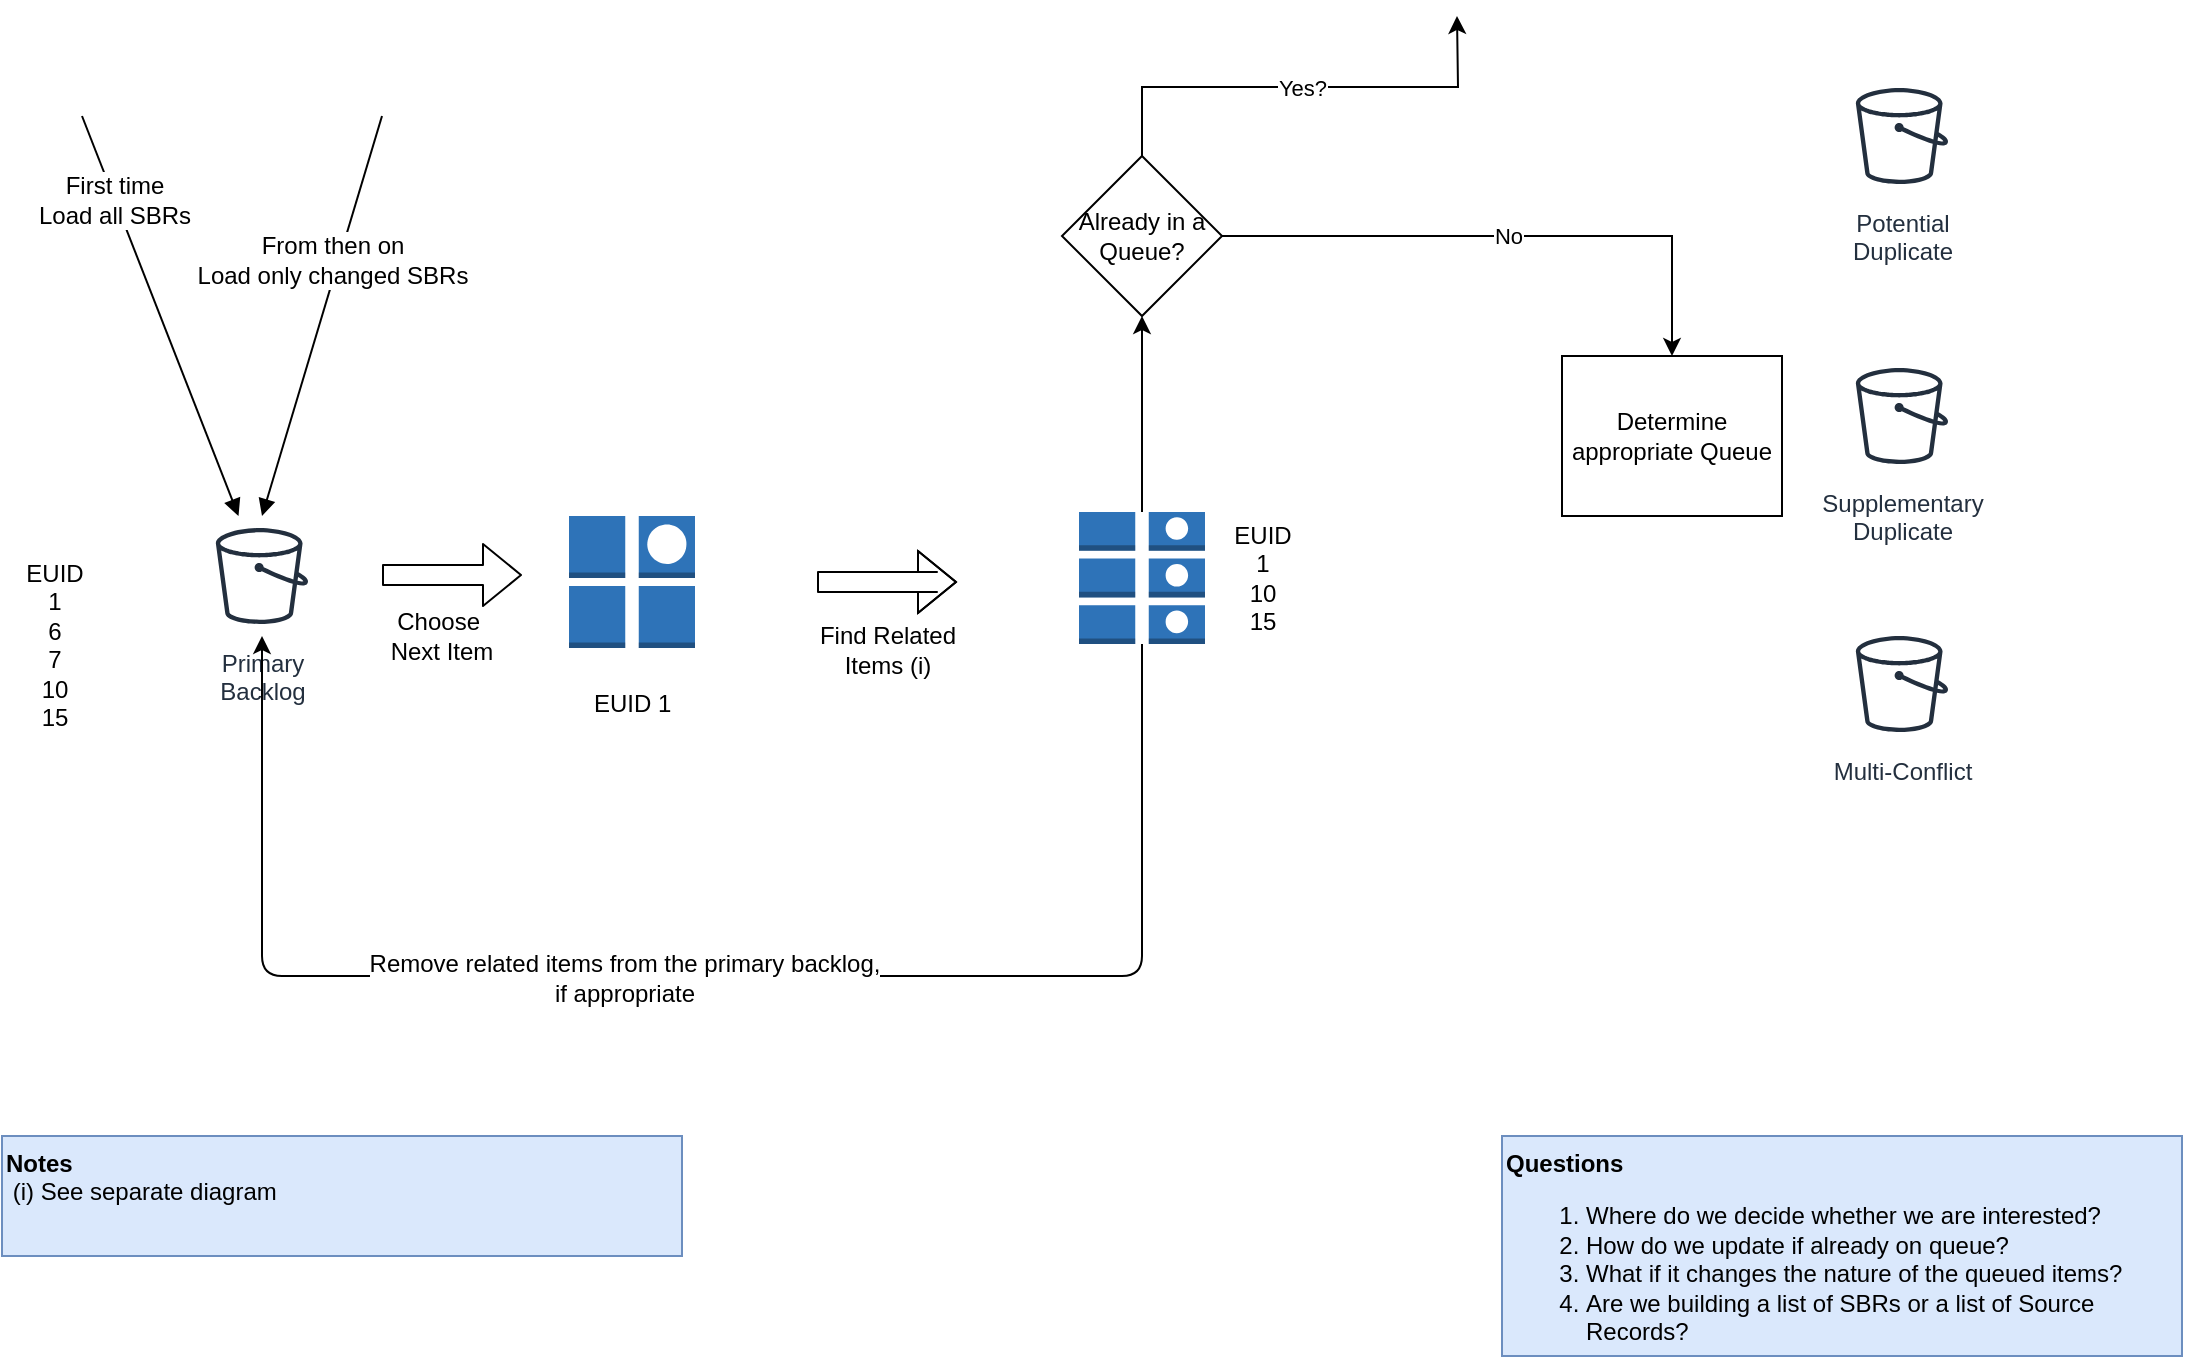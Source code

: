<mxfile version="10.7.5" type="github"><diagram id="MKFtqTAusx4i5F3IkzgX" name="Top Level"><mxGraphModel dx="1394" dy="804" grid="1" gridSize="10" guides="1" tooltips="1" connect="1" arrows="1" fold="1" page="1" pageScale="1" pageWidth="1169" pageHeight="827" math="0" shadow="0"><root><mxCell id="0"/><mxCell id="1" parent="0"/><mxCell id="J1ZBo05N-ftTVF57J8HD-1" value="Primary&lt;br&gt;Backlog" style="outlineConnect=0;fontColor=#232F3E;gradientColor=none;strokeColor=#232F3E;fillColor=#ffffff;dashed=0;verticalLabelPosition=bottom;verticalAlign=top;align=center;html=1;fontSize=12;fontStyle=0;aspect=fixed;shape=mxgraph.aws4.resourceIcon;resIcon=mxgraph.aws4.bucket;" parent="1" vertex="1"><mxGeometry x="140" y="380" width="60" height="60" as="geometry"/></mxCell><mxCell id="J1ZBo05N-ftTVF57J8HD-2" value="" style="endArrow=block;html=1;endFill=1;" parent="1" target="J1ZBo05N-ftTVF57J8HD-1" edge="1"><mxGeometry width="50" height="50" relative="1" as="geometry"><mxPoint x="80" y="180" as="sourcePoint"/><mxPoint x="190" y="480" as="targetPoint"/></mxGeometry></mxCell><mxCell id="J1ZBo05N-ftTVF57J8HD-3" value="First time&lt;br&gt;Load all SBRs&lt;br&gt;" style="text;html=1;resizable=0;points=[];align=center;verticalAlign=middle;labelBackgroundColor=#ffffff;" parent="J1ZBo05N-ftTVF57J8HD-2" vertex="1" connectable="0"><mxGeometry x="-0.585" y="-1" relative="1" as="geometry"><mxPoint as="offset"/></mxGeometry></mxCell><mxCell id="J1ZBo05N-ftTVF57J8HD-4" value="" style="endArrow=none;html=1;endFill=0;startArrow=block;startFill=1;" parent="1" edge="1"><mxGeometry width="50" height="50" relative="1" as="geometry"><mxPoint x="170" y="380" as="sourcePoint"/><mxPoint x="230" y="180" as="targetPoint"/></mxGeometry></mxCell><mxCell id="J1ZBo05N-ftTVF57J8HD-5" value="From then on&lt;br&gt;Load only changed SBRs&lt;br&gt;" style="text;html=1;resizable=0;points=[];align=center;verticalAlign=middle;labelBackgroundColor=#ffffff;" parent="J1ZBo05N-ftTVF57J8HD-4" vertex="1" connectable="0"><mxGeometry x="0.273" y="4" relative="1" as="geometry"><mxPoint as="offset"/></mxGeometry></mxCell><mxCell id="J1ZBo05N-ftTVF57J8HD-6" value="EUID&lt;br&gt;1&lt;br&gt;6&lt;br&gt;7&lt;br&gt;10&lt;br&gt;15&lt;br&gt;" style="text;html=1;resizable=0;points=[];autosize=1;align=center;verticalAlign=top;spacingTop=-4;" parent="1" vertex="1"><mxGeometry x="46" y="399" width="40" height="90" as="geometry"/></mxCell><mxCell id="J1ZBo05N-ftTVF57J8HD-11" value="" style="shape=flexArrow;endArrow=classic;html=1;" parent="1" edge="1"><mxGeometry width="50" height="50" relative="1" as="geometry"><mxPoint x="447.5" y="413" as="sourcePoint"/><mxPoint x="517.5" y="413" as="targetPoint"/><Array as="points"><mxPoint x="507.5" y="413"/></Array></mxGeometry></mxCell><mxCell id="J1ZBo05N-ftTVF57J8HD-12" value="Choose&amp;nbsp;&lt;br&gt;Next Item&lt;br&gt;" style="text;html=1;strokeColor=none;fillColor=none;align=center;verticalAlign=middle;whiteSpace=wrap;rounded=0;" parent="1" vertex="1"><mxGeometry x="230" y="430" width="60" height="20" as="geometry"/></mxCell><mxCell id="J1ZBo05N-ftTVF57J8HD-14" value="" style="shape=flexArrow;endArrow=classic;html=1;" parent="1" edge="1"><mxGeometry width="50" height="50" relative="1" as="geometry"><mxPoint x="230" y="409.5" as="sourcePoint"/><mxPoint x="300" y="409.5" as="targetPoint"/></mxGeometry></mxCell><mxCell id="J1ZBo05N-ftTVF57J8HD-15" value="Find Related Items (i)&lt;br&gt;" style="text;html=1;strokeColor=none;fillColor=none;align=center;verticalAlign=middle;whiteSpace=wrap;rounded=0;" parent="1" vertex="1"><mxGeometry x="442.5" y="434" width="80" height="26" as="geometry"/></mxCell><mxCell id="J1ZBo05N-ftTVF57J8HD-21" value="" style="outlineConnect=0;dashed=0;verticalLabelPosition=bottom;verticalAlign=top;align=center;html=1;shape=mxgraph.aws3.item;fillColor=#2E73B8;gradientColor=none;" parent="1" vertex="1"><mxGeometry x="323.5" y="380" width="63" height="66" as="geometry"/></mxCell><mxCell id="J1ZBo05N-ftTVF57J8HD-37" style="edgeStyle=orthogonalEdgeStyle;rounded=0;orthogonalLoop=1;jettySize=auto;html=1;exitX=0.5;exitY=0;exitDx=0;exitDy=0;exitPerimeter=0;entryX=0.5;entryY=1;entryDx=0;entryDy=0;" parent="1" source="J1ZBo05N-ftTVF57J8HD-22" target="J1ZBo05N-ftTVF57J8HD-23" edge="1"><mxGeometry relative="1" as="geometry"><Array as="points"><mxPoint x="610.5" y="280"/></Array></mxGeometry></mxCell><mxCell id="J1ZBo05N-ftTVF57J8HD-22" value="" style="outlineConnect=0;dashed=0;verticalLabelPosition=bottom;verticalAlign=top;align=center;html=1;shape=mxgraph.aws3.items;fillColor=#2E73B8;gradientColor=none;" parent="1" vertex="1"><mxGeometry x="578.5" y="378" width="63" height="66" as="geometry"/></mxCell><mxCell id="J1ZBo05N-ftTVF57J8HD-36" value="No" style="edgeStyle=orthogonalEdgeStyle;rounded=0;orthogonalLoop=1;jettySize=auto;html=1;exitX=1;exitY=0.5;exitDx=0;exitDy=0;entryX=0.5;entryY=0;entryDx=0;entryDy=0;" parent="1" source="J1ZBo05N-ftTVF57J8HD-23" target="J1ZBo05N-ftTVF57J8HD-35" edge="1"><mxGeometry relative="1" as="geometry"/></mxCell><mxCell id="J1ZBo05N-ftTVF57J8HD-38" value="Yes?" style="edgeStyle=orthogonalEdgeStyle;rounded=0;orthogonalLoop=1;jettySize=auto;html=1;exitX=0.5;exitY=0;exitDx=0;exitDy=0;" parent="1" source="J1ZBo05N-ftTVF57J8HD-23" edge="1"><mxGeometry relative="1" as="geometry"><mxPoint x="767.5" y="130" as="targetPoint"/></mxGeometry></mxCell><mxCell id="J1ZBo05N-ftTVF57J8HD-23" value="Already in a Queue?" style="rhombus;whiteSpace=wrap;html=1;" parent="1" vertex="1"><mxGeometry x="570" y="200" width="80" height="80" as="geometry"/></mxCell><mxCell id="J1ZBo05N-ftTVF57J8HD-24" value="Potential&lt;br&gt;Duplicate&lt;br&gt;" style="outlineConnect=0;fontColor=#232F3E;gradientColor=none;strokeColor=#232F3E;fillColor=#ffffff;dashed=0;verticalLabelPosition=bottom;verticalAlign=top;align=center;html=1;fontSize=12;fontStyle=0;aspect=fixed;shape=mxgraph.aws4.resourceIcon;resIcon=mxgraph.aws4.bucket;" parent="1" vertex="1"><mxGeometry x="960" y="160" width="60" height="60" as="geometry"/></mxCell><mxCell id="J1ZBo05N-ftTVF57J8HD-25" value="Supplementary &lt;br&gt;Duplicate" style="outlineConnect=0;fontColor=#232F3E;gradientColor=none;strokeColor=#232F3E;fillColor=#ffffff;dashed=0;verticalLabelPosition=bottom;verticalAlign=top;align=center;html=1;fontSize=12;fontStyle=0;aspect=fixed;shape=mxgraph.aws4.resourceIcon;resIcon=mxgraph.aws4.bucket;" parent="1" vertex="1"><mxGeometry x="960" y="300" width="60" height="60" as="geometry"/></mxCell><mxCell id="J1ZBo05N-ftTVF57J8HD-31" value="Multi-Conflict" style="outlineConnect=0;fontColor=#232F3E;gradientColor=none;strokeColor=#232F3E;fillColor=#ffffff;dashed=0;verticalLabelPosition=bottom;verticalAlign=top;align=center;html=1;fontSize=12;fontStyle=0;aspect=fixed;shape=mxgraph.aws4.resourceIcon;resIcon=mxgraph.aws4.bucket;" parent="1" vertex="1"><mxGeometry x="960" y="434" width="60" height="60" as="geometry"/></mxCell><mxCell id="J1ZBo05N-ftTVF57J8HD-35" value="Determine appropriate Queue" style="rounded=0;whiteSpace=wrap;html=1;" parent="1" vertex="1"><mxGeometry x="820" y="300" width="110" height="80" as="geometry"/></mxCell><mxCell id="J1ZBo05N-ftTVF57J8HD-40" value="&lt;div style=&quot;text-align: left&quot;&gt;&lt;div&gt;&lt;b&gt;Questions&lt;/b&gt;&lt;/div&gt;&lt;ol&gt;&lt;li&gt;&lt;span&gt;Where do we decide whether we are interested?&lt;/span&gt;&lt;/li&gt;&lt;li&gt;&lt;span&gt;How do we update if already on queue?&lt;/span&gt;&lt;/li&gt;&lt;li&gt;&lt;span&gt;What if it changes the nature of the queued items?&lt;/span&gt;&lt;/li&gt;&lt;li&gt;Are we building a list of SBRs or a list of Source Records?&lt;/li&gt;&lt;/ol&gt;&lt;/div&gt;" style="text;html=1;strokeColor=#6c8ebf;fillColor=#dae8fc;align=left;verticalAlign=top;whiteSpace=wrap;rounded=0;horizontal=1;" parent="1" vertex="1"><mxGeometry x="790" y="690" width="340" height="110" as="geometry"/></mxCell><mxCell id="J1ZBo05N-ftTVF57J8HD-41" value="" style="endArrow=classic;html=1;exitX=0.5;exitY=1;exitDx=0;exitDy=0;exitPerimeter=0;" parent="1" source="J1ZBo05N-ftTVF57J8HD-22" target="J1ZBo05N-ftTVF57J8HD-1" edge="1"><mxGeometry width="50" height="50" relative="1" as="geometry"><mxPoint x="50" y="870" as="sourcePoint"/><mxPoint x="100" y="820" as="targetPoint"/><Array as="points"><mxPoint x="610" y="610"/><mxPoint x="310" y="610"/><mxPoint x="170" y="610"/></Array></mxGeometry></mxCell><mxCell id="J1ZBo05N-ftTVF57J8HD-42" value="Remove related items from the primary backlog,&lt;br&gt;if appropriate" style="text;html=1;resizable=0;points=[];align=center;verticalAlign=middle;labelBackgroundColor=#ffffff;" parent="J1ZBo05N-ftTVF57J8HD-41" vertex="1" connectable="0"><mxGeometry x="0.097" y="1" relative="1" as="geometry"><mxPoint as="offset"/></mxGeometry></mxCell><mxCell id="J1ZBo05N-ftTVF57J8HD-43" value="EUID 1" style="text;html=1;resizable=0;points=[];autosize=1;align=left;verticalAlign=top;spacingTop=-4;" parent="1" vertex="1"><mxGeometry x="334" y="464" width="50" height="20" as="geometry"/></mxCell><mxCell id="J1ZBo05N-ftTVF57J8HD-44" value="EUID&lt;br&gt;1&lt;br&gt;10&lt;br&gt;15&lt;br&gt;" style="text;html=1;resizable=0;points=[];autosize=1;align=center;verticalAlign=top;spacingTop=-4;" parent="1" vertex="1"><mxGeometry x="650" y="380" width="40" height="60" as="geometry"/></mxCell><mxCell id="gufN4jeCMG-f7didGWoW-1" value="&lt;div style=&quot;text-align: left&quot;&gt;&lt;div&gt;&lt;b&gt;Notes&lt;/b&gt;&lt;/div&gt;&lt;div&gt;&amp;nbsp;(i) See separate diagram&lt;/div&gt;&lt;/div&gt;" style="text;html=1;strokeColor=#6c8ebf;fillColor=#dae8fc;align=left;verticalAlign=top;whiteSpace=wrap;rounded=0;horizontal=1;" vertex="1" parent="1"><mxGeometry x="40" y="690" width="340" height="60" as="geometry"/></mxCell></root></mxGraphModel></diagram><diagram id="mwrf5V4QjIhK9Cn-0L6o" name="Related Items"><mxGraphModel dx="1394" dy="804" grid="1" gridSize="10" guides="1" tooltips="1" connect="1" arrows="1" fold="1" page="1" pageScale="1" pageWidth="1169" pageHeight="827" math="0" shadow="0"><root><mxCell id="JNvQfgXuZfMiD53S-ibk-0"/><mxCell id="JNvQfgXuZfMiD53S-ibk-1" parent="JNvQfgXuZfMiD53S-ibk-0"/><mxCell id="xRd3v1z6HqSEPigJdWVG-0" value="Item &lt;br&gt;Backlog" style="outlineConnect=0;fontColor=#232F3E;gradientColor=none;strokeColor=#232F3E;fillColor=#ffffff;dashed=0;verticalLabelPosition=bottom;verticalAlign=top;align=center;html=1;fontSize=12;fontStyle=0;aspect=fixed;shape=mxgraph.aws4.resourceIcon;resIcon=mxgraph.aws4.bucket;" vertex="1" parent="JNvQfgXuZfMiD53S-ibk-1"><mxGeometry x="93" y="105" width="60" height="60" as="geometry"/></mxCell><mxCell id="xRd3v1z6HqSEPigJdWVG-1" value="Choose&amp;nbsp;&lt;br&gt;Next Item&lt;br&gt;" style="text;html=1;strokeColor=none;fillColor=none;align=center;verticalAlign=middle;whiteSpace=wrap;rounded=0;" vertex="1" parent="JNvQfgXuZfMiD53S-ibk-1"><mxGeometry x="183" y="155" width="60" height="20" as="geometry"/></mxCell><mxCell id="xRd3v1z6HqSEPigJdWVG-2" value="" style="shape=flexArrow;endArrow=classic;html=1;" edge="1" parent="JNvQfgXuZfMiD53S-ibk-1"><mxGeometry width="50" height="50" relative="1" as="geometry"><mxPoint x="183" y="134.5" as="sourcePoint"/><mxPoint x="253" y="134.5" as="targetPoint"/></mxGeometry></mxCell><mxCell id="xRd3v1z6HqSEPigJdWVG-3" value="" style="outlineConnect=0;dashed=0;verticalLabelPosition=bottom;verticalAlign=top;align=center;html=1;shape=mxgraph.aws3.item;fillColor=#2E73B8;gradientColor=none;" vertex="1" parent="JNvQfgXuZfMiD53S-ibk-1"><mxGeometry x="276.5" y="105" width="63" height="66" as="geometry"/></mxCell><mxCell id="xRd3v1z6HqSEPigJdWVG-4" value="" style="outlineConnect=0;dashed=0;verticalLabelPosition=bottom;verticalAlign=top;align=center;html=1;shape=mxgraph.aws3.items;fillColor=#2E73B8;gradientColor=none;" vertex="1" parent="JNvQfgXuZfMiD53S-ibk-1"><mxGeometry x="464.5" y="205" width="63" height="66" as="geometry"/></mxCell><mxCell id="xRd3v1z6HqSEPigJdWVG-5" value="EUID&lt;br&gt;1&lt;br&gt;10&lt;br&gt;15&lt;br&gt;" style="text;html=1;resizable=0;points=[];autosize=1;align=center;verticalAlign=top;spacingTop=-4;" vertex="1" parent="JNvQfgXuZfMiD53S-ibk-1"><mxGeometry x="544.5" y="205" width="40" height="60" as="geometry"/></mxCell><mxCell id="xRd3v1z6HqSEPigJdWVG-6" value="Related Items" style="text;html=1;strokeColor=none;fillColor=none;align=center;verticalAlign=middle;whiteSpace=wrap;rounded=0;" vertex="1" parent="JNvQfgXuZfMiD53S-ibk-1"><mxGeometry x="476" y="285" width="40" height="20" as="geometry"/></mxCell><mxCell id="xRd3v1z6HqSEPigJdWVG-7" value="" style="endArrow=block;html=1;exitX=0.5;exitY=0;exitDx=0;exitDy=0;exitPerimeter=0;curved=1;endFill=1;" edge="1" parent="JNvQfgXuZfMiD53S-ibk-1" source="xRd3v1z6HqSEPigJdWVG-3" target="xRd3v1z6HqSEPigJdWVG-0"><mxGeometry width="50" height="50" relative="1" as="geometry"><mxPoint x="333" y="175" as="sourcePoint"/><mxPoint x="383" y="125" as="targetPoint"/><Array as="points"><mxPoint x="273" y="45"/><mxPoint x="203" y="45"/></Array></mxGeometry></mxCell><mxCell id="xRd3v1z6HqSEPigJdWVG-8" value="&lt;span&gt;Duplicates&lt;br&gt;&lt;br&gt;&lt;/span&gt;" style="text;html=1;resizable=0;points=[];align=center;verticalAlign=middle;labelBackgroundColor=#ffffff;" vertex="1" connectable="0" parent="xRd3v1z6HqSEPigJdWVG-7"><mxGeometry x="-0.057" y="1" relative="1" as="geometry"><mxPoint as="offset"/></mxGeometry></mxCell><mxCell id="xRd3v1z6HqSEPigJdWVG-9" value="" style="endArrow=block;html=1;exitX=0.5;exitY=1;exitDx=0;exitDy=0;exitPerimeter=0;curved=1;endFill=1;" edge="1" parent="JNvQfgXuZfMiD53S-ibk-1" source="xRd3v1z6HqSEPigJdWVG-3" target="xRd3v1z6HqSEPigJdWVG-0"><mxGeometry width="50" height="50" relative="1" as="geometry"><mxPoint x="318" y="115" as="sourcePoint"/><mxPoint x="159.667" y="115" as="targetPoint"/><Array as="points"><mxPoint x="233" y="245"/><mxPoint x="173" y="245"/></Array></mxGeometry></mxCell><mxCell id="xRd3v1z6HqSEPigJdWVG-10" value="Assumed&lt;br&gt;&lt;span&gt;Matches?&lt;/span&gt;" style="text;html=1;resizable=0;points=[];align=center;verticalAlign=middle;labelBackgroundColor=#ffffff;" vertex="1" connectable="0" parent="xRd3v1z6HqSEPigJdWVG-9"><mxGeometry x="-0.057" y="1" relative="1" as="geometry"><mxPoint x="-6.5" y="19" as="offset"/></mxGeometry></mxCell><mxCell id="xRd3v1z6HqSEPigJdWVG-11" value="" style="shape=flexArrow;endArrow=classic;html=1;exitX=1;exitY=0.5;exitDx=0;exitDy=0;exitPerimeter=0;" edge="1" parent="JNvQfgXuZfMiD53S-ibk-1" source="xRd3v1z6HqSEPigJdWVG-3"><mxGeometry width="50" height="50" relative="1" as="geometry"><mxPoint x="93" y="425" as="sourcePoint"/><mxPoint x="463" y="235" as="targetPoint"/></mxGeometry></mxCell><mxCell id="xRd3v1z6HqSEPigJdWVG-12" value="1. Start with one item in the Item Backlog&lt;br&gt;2. Find Potential Duplicates (if any) and add to item backlog (i)&lt;br&gt;3. Find Supplementary Duplicates (if any) and add to item backlog(i)&lt;br&gt;4. Find Assumed Matches (if any) and add to the item backlog&amp;nbsp;(to be clarified) (i)&lt;br&gt;5. Remove from Primary Backlog&lt;br&gt;6. Add to Related Items queue&lt;br&gt;7. Repeat until Item Backlog is empty&lt;br&gt;&lt;br&gt;(i) Only add to Item backlog if not already processed (i.e. not in Related Items)" style="text;html=1;strokeColor=none;fillColor=none;align=left;verticalAlign=top;whiteSpace=wrap;rounded=0;horizontal=1;" vertex="1" parent="JNvQfgXuZfMiD53S-ibk-1"><mxGeometry x="47" y="335" width="460" height="140" as="geometry"/></mxCell></root></mxGraphModel></diagram></mxfile>